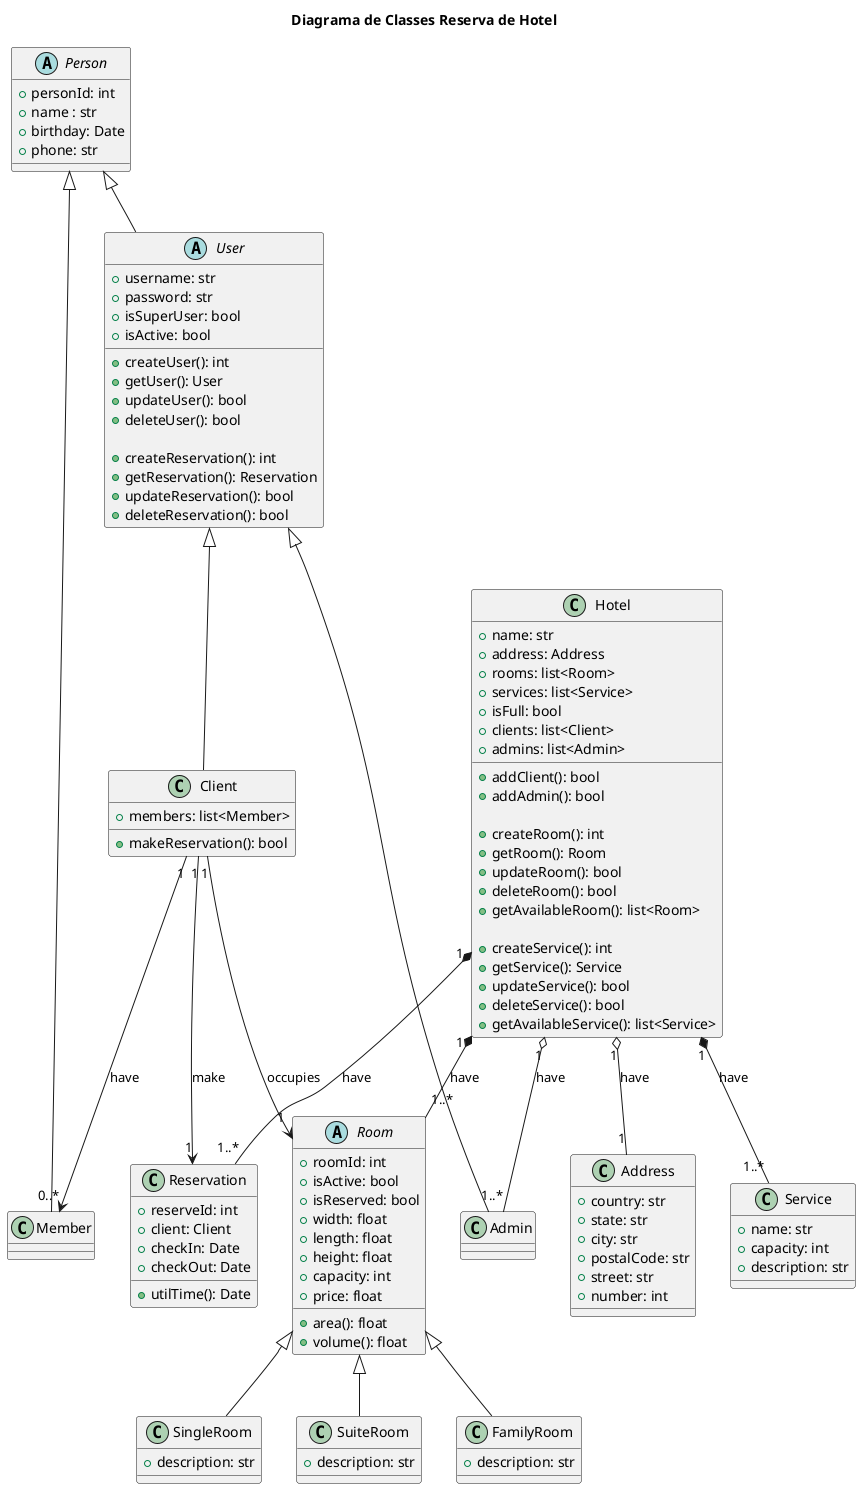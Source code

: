 @startuml
title Diagrama de Classes Reserva de Hotel

abstract class Person {
    +personId: int 
    +name : str
    +birthday: Date
    +phone: str
}

abstract class User {
    +username: str
    +password: str
    +isSuperUser: bool 
    +isActive: bool 

    +createUser(): int
    +getUser(): User
    +updateUser(): bool
    +deleteUser(): bool

    +createReservation(): int
    +getReservation(): Reservation
    +updateReservation(): bool
    +deleteReservation(): bool
}

class Client {
    +members: list<Member> 

    +makeReservation(): bool

}

class Member {
}

class Admin {
}

class Hotel {
    +name: str
    +address: Address
    +rooms: list<Room>
    +services: list<Service>
    +isFull: bool
    +clients: list<Client>
    +admins: list<Admin>

    +addClient(): bool
    +addAdmin(): bool

    +createRoom(): int
    +getRoom(): Room
    +updateRoom(): bool
    +deleteRoom(): bool
    +getAvailableRoom(): list<Room>

    +createService(): int
    +getService(): Service
    +updateService(): bool
    +deleteService(): bool
    +getAvailableService(): list<Service>
}

class Address {
    +country: str
    +state: str
    +city: str
    +postalCode: str
    +street: str
    +number: int
}

abstract class Room{
    +roomId: int
    +isActive: bool
    +isReserved: bool
    +width: float
    +length: float
    +height: float
    +capacity: int
    +price: float

    +area(): float
    +volume(): float
}

class SingleRoom {
    +description: str
}

class SuiteRoom{
    +description: str
}

class FamilyRoom{
    +description: str
}

class Service {
    +name: str
    +capacity: int 
    +description: str
}

class Reservation {
    +reserveId: int
    +client: Client 
    +checkIn: Date
    +checkOut: Date

    +utilTime(): Date
}

Room <|-- SuiteRoom
Room <|-- SingleRoom
Room <|-- FamilyRoom

Hotel "1" *-- "1..*" Room : have
Hotel "1" *-- "1..*" Service : have
Hotel "1" *-- "1..*" Reservation : have
Hotel "1" o-- "1..*" Admin : have
Hotel "1" o-- "1"    Address : have

Person <|-- User
Person <|-- Member

User <|-- Client
User <|-- Admin

Client "1"-->"0..*" Member : have 
Client "1"-->"1" Reservation: make
Client "1"-->"1" Room: occupies

@enduml
